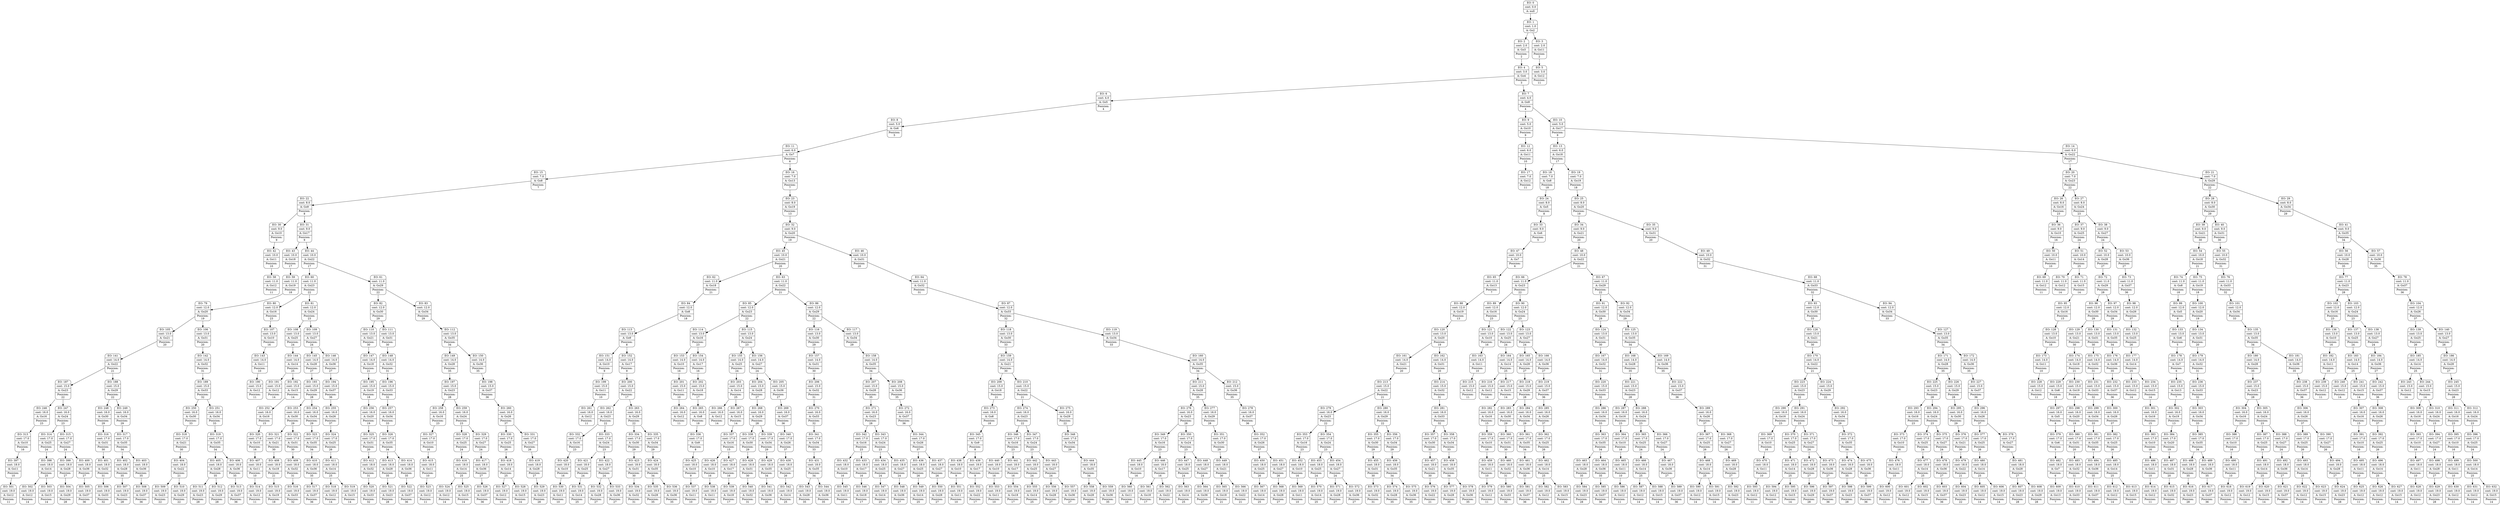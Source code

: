 digraph g {
node [shape = Mrecord];
nodo0[label="{EO: 0|cost: 0.0|A: null}"]
nodo1[label="{EO: 1|cost: 1.0|A: Go2}"]
nodo2[label="{EO: 2|cost: 2.0|A: Go3|Posicion:\n2}"]
nodo4[label="{EO: 4|cost: 3.0|A: Go4|Posicion:\n3}"]
nodo6[label="{EO: 6|cost: 4.0|A: Go5|Posicion:\n4}"]
nodo8[label="{EO: 8|cost: 5.0|A: Go6|Posicion:\n5}"]
nodo11[label="{EO: 11|cost: 6.0|A: Go7|Posicion:\n6}"]
nodo15[label="{EO: 15|cost: 7.0|A: Go8|Posicion:\n7}"]
nodo22[label="{EO: 22|cost: 8.0|A: Go9|Posicion:\n8}"]
nodo30[label="{EO: 30|cost: 9.0|A: Go10|Posicion:\n9}"]
nodo42[label="{EO: 42|cost: 10.0|A: Go11|Posicion:\n10}"]
nodo58[label="{EO: 58|cost: 11.0|A: Go12|Posicion:\n11}"]

nodo42 -> nodo58;

nodo30 -> nodo42;

nodo22 -> nodo30;
nodo31[label="{EO: 31|cost: 9.0|A: Go17|Posicion:\n9}"]
nodo43[label="{EO: 43|cost: 10.0|A: Go18|Posicion:\n17}"]
nodo59[label="{EO: 59|cost: 11.0|A: Go19|Posicion:\n18}"]
nodo79[label="{EO: 79|cost: 12.0|A: Go20|Posicion:\n19}"]
nodo105[label="{EO: 105|cost: 13.0|A: Go21|Posicion:\n20}"]
nodo141[label="{EO: 141|cost: 14.0|A: Go22|Posicion:\n21}"]
nodo187[label="{EO: 187|cost: 15.0|A: Go23|Posicion:\n22}"]
nodo246[label="{EO: 246|cost: 16.0|A: Go16|Posicion:\n23}"]
nodo313[label="{EO: 313|cost: 17.0|A: Go10|Posicion:\n16}"]
nodo397[label="{EO: 397|cost: 18.0|A: Go11|Posicion:\n10}"]
nodo501[label="{EO: 501|cost: 19.0|A: Go12|Posicion:\n11}"]

nodo397 -> nodo501;

nodo313 -> nodo397;

nodo246 -> nodo313;

nodo187 -> nodo246;
nodo247[label="{EO: 247|cost: 16.0|A: Go24|Posicion:\n23}"]
nodo314[label="{EO: 314|cost: 17.0|A: Go25|Posicion:\n24}"]
nodo398[label="{EO: 398|cost: 18.0|A: Go14|Posicion:\n25}"]
nodo502[label="{EO: 502|cost: 19.0|A: Go12|Posicion:\n14}"]

nodo398 -> nodo502;
nodo503[label="{EO: 503|cost: 19.0|A: Go15|Posicion:\n14}"]

nodo398 -> nodo503;

nodo314 -> nodo398;

nodo247 -> nodo314;
nodo315[label="{EO: 315|cost: 17.0|A: Go27|Posicion:\n24}"]
nodo399[label="{EO: 399|cost: 18.0|A: Go28|Posicion:\n27}"]
nodo504[label="{EO: 504|cost: 19.0|A: Go29|Posicion:\n28}"]

nodo399 -> nodo504;

nodo315 -> nodo399;
nodo400[label="{EO: 400|cost: 18.0|A: Go36|Posicion:\n27}"]
nodo505[label="{EO: 505|cost: 19.0|A: Go37|Posicion:\n36}"]

nodo400 -> nodo505;

nodo315 -> nodo400;

nodo247 -> nodo315;

nodo187 -> nodo247;

nodo141 -> nodo187;
nodo188[label="{EO: 188|cost: 15.0|A: Go29|Posicion:\n22}"]
nodo248[label="{EO: 248|cost: 16.0|A: Go30|Posicion:\n29}"]
nodo316[label="{EO: 316|cost: 17.0|A: Go31|Posicion:\n30}"]
nodo401[label="{EO: 401|cost: 18.0|A: Go32|Posicion:\n31}"]
nodo506[label="{EO: 506|cost: 19.0|A: Go33|Posicion:\n32}"]

nodo401 -> nodo506;

nodo316 -> nodo401;

nodo248 -> nodo316;

nodo188 -> nodo248;
nodo249[label="{EO: 249|cost: 16.0|A: Go34|Posicion:\n29}"]
nodo317[label="{EO: 317|cost: 17.0|A: Go35|Posicion:\n34}"]
nodo402[label="{EO: 402|cost: 18.0|A: Go28|Posicion:\n35}"]
nodo507[label="{EO: 507|cost: 19.0|A: Go23|Posicion:\n28}"]

nodo402 -> nodo507;

nodo317 -> nodo402;
nodo403[label="{EO: 403|cost: 18.0|A: Go36|Posicion:\n35}"]
nodo508[label="{EO: 508|cost: 19.0|A: Go37|Posicion:\n36}"]

nodo403 -> nodo508;

nodo317 -> nodo403;

nodo249 -> nodo317;

nodo188 -> nodo249;

nodo141 -> nodo188;

nodo105 -> nodo141;

nodo79 -> nodo105;
nodo106[label="{EO: 106|cost: 13.0|A: Go31|Posicion:\n20}"]
nodo142[label="{EO: 142|cost: 14.0|A: Go32|Posicion:\n31}"]
nodo189[label="{EO: 189|cost: 15.0|A: Go33|Posicion:\n32}"]
nodo250[label="{EO: 250|cost: 16.0|A: Go30|Posicion:\n33}"]
nodo318[label="{EO: 318|cost: 17.0|A: Go21|Posicion:\n30}"]
nodo404[label="{EO: 404|cost: 18.0|A: Go22|Posicion:\n21}"]
nodo509[label="{EO: 509|cost: 19.0|A: Go23|Posicion:\n22}"]

nodo404 -> nodo509;
nodo510[label="{EO: 510|cost: 19.0|A: Go29|Posicion:\n22}"]

nodo404 -> nodo510;

nodo318 -> nodo404;

nodo250 -> nodo318;

nodo189 -> nodo250;
nodo251[label="{EO: 251|cost: 16.0|A: Go34|Posicion:\n33}"]
nodo319[label="{EO: 319|cost: 17.0|A: Go35|Posicion:\n34}"]
nodo405[label="{EO: 405|cost: 18.0|A: Go28|Posicion:\n35}"]
nodo511[label="{EO: 511|cost: 19.0|A: Go23|Posicion:\n28}"]

nodo405 -> nodo511;
nodo512[label="{EO: 512|cost: 19.0|A: Go29|Posicion:\n28}"]

nodo405 -> nodo512;

nodo319 -> nodo405;
nodo406[label="{EO: 406|cost: 18.0|A: Go36|Posicion:\n35}"]
nodo513[label="{EO: 513|cost: 19.0|A: Go37|Posicion:\n36}"]

nodo406 -> nodo513;

nodo319 -> nodo406;

nodo251 -> nodo319;

nodo189 -> nodo251;

nodo142 -> nodo189;

nodo106 -> nodo142;

nodo79 -> nodo106;

nodo59 -> nodo79;

nodo43 -> nodo59;

nodo31 -> nodo43;
nodo44[label="{EO: 44|cost: 10.0|A: Go22|Posicion:\n17}"]
nodo60[label="{EO: 60|cost: 11.0|A: Go23|Posicion:\n22}"]
nodo80[label="{EO: 80|cost: 12.0|A: Go16|Posicion:\n23}"]
nodo107[label="{EO: 107|cost: 13.0|A: Go10|Posicion:\n16}"]
nodo143[label="{EO: 143|cost: 14.0|A: Go11|Posicion:\n10}"]
nodo190[label="{EO: 190|cost: 15.0|A: Go12|Posicion:\n11}"]

nodo143 -> nodo190;

nodo107 -> nodo143;

nodo80 -> nodo107;

nodo60 -> nodo80;
nodo81[label="{EO: 81|cost: 12.0|A: Go24|Posicion:\n23}"]
nodo108[label="{EO: 108|cost: 13.0|A: Go25|Posicion:\n24}"]
nodo144[label="{EO: 144|cost: 14.0|A: Go14|Posicion:\n25}"]
nodo191[label="{EO: 191|cost: 15.0|A: Go12|Posicion:\n14}"]

nodo144 -> nodo191;
nodo192[label="{EO: 192|cost: 15.0|A: Go15|Posicion:\n14}"]
nodo252[label="{EO: 252|cost: 16.0|A: Go16|Posicion:\n15}"]
nodo320[label="{EO: 320|cost: 17.0|A: Go10|Posicion:\n16}"]
nodo407[label="{EO: 407|cost: 18.0|A: Go11|Posicion:\n10}"]
nodo514[label="{EO: 514|cost: 19.0|A: Go12|Posicion:\n11}"]

nodo407 -> nodo514;

nodo320 -> nodo407;

nodo252 -> nodo320;

nodo192 -> nodo252;

nodo144 -> nodo192;

nodo108 -> nodo144;

nodo81 -> nodo108;
nodo109[label="{EO: 109|cost: 13.0|A: Go27|Posicion:\n24}"]
nodo145[label="{EO: 145|cost: 14.0|A: Go28|Posicion:\n27}"]
nodo193[label="{EO: 193|cost: 15.0|A: Go29|Posicion:\n28}"]
nodo253[label="{EO: 253|cost: 16.0|A: Go30|Posicion:\n29}"]
nodo321[label="{EO: 321|cost: 17.0|A: Go21|Posicion:\n30}"]
nodo408[label="{EO: 408|cost: 18.0|A: Go18|Posicion:\n21}"]
nodo515[label="{EO: 515|cost: 19.0|A: Go19|Posicion:\n18}"]

nodo408 -> nodo515;

nodo321 -> nodo408;

nodo253 -> nodo321;
nodo322[label="{EO: 322|cost: 17.0|A: Go31|Posicion:\n30}"]
nodo409[label="{EO: 409|cost: 18.0|A: Go32|Posicion:\n31}"]
nodo516[label="{EO: 516|cost: 19.0|A: Go33|Posicion:\n32}"]

nodo409 -> nodo516;

nodo322 -> nodo409;

nodo253 -> nodo322;

nodo193 -> nodo253;
nodo254[label="{EO: 254|cost: 16.0|A: Go34|Posicion:\n29}"]
nodo323[label="{EO: 323|cost: 17.0|A: Go35|Posicion:\n34}"]
nodo410[label="{EO: 410|cost: 18.0|A: Go36|Posicion:\n35}"]
nodo517[label="{EO: 517|cost: 19.0|A: Go37|Posicion:\n36}"]

nodo410 -> nodo517;

nodo323 -> nodo410;

nodo254 -> nodo323;

nodo193 -> nodo254;

nodo145 -> nodo193;

nodo109 -> nodo145;
nodo146[label="{EO: 146|cost: 14.0|A: Go36|Posicion:\n27}"]
nodo194[label="{EO: 194|cost: 15.0|A: Go37|Posicion:\n36}"]
nodo255[label="{EO: 255|cost: 16.0|A: Go26|Posicion:\n37}"]
nodo324[label="{EO: 324|cost: 17.0|A: Go25|Posicion:\n26}"]
nodo411[label="{EO: 411|cost: 18.0|A: Go14|Posicion:\n25}"]
nodo518[label="{EO: 518|cost: 19.0|A: Go12|Posicion:\n14}"]

nodo411 -> nodo518;
nodo519[label="{EO: 519|cost: 19.0|A: Go15|Posicion:\n14}"]

nodo411 -> nodo519;

nodo324 -> nodo411;

nodo255 -> nodo324;

nodo194 -> nodo255;

nodo146 -> nodo194;

nodo109 -> nodo146;

nodo81 -> nodo109;

nodo60 -> nodo81;

nodo44 -> nodo60;
nodo61[label="{EO: 61|cost: 11.0|A: Go29|Posicion:\n22}"]
nodo82[label="{EO: 82|cost: 12.0|A: Go30|Posicion:\n29}"]
nodo110[label="{EO: 110|cost: 13.0|A: Go21|Posicion:\n30}"]
nodo147[label="{EO: 147|cost: 14.0|A: Go18|Posicion:\n21}"]
nodo195[label="{EO: 195|cost: 15.0|A: Go19|Posicion:\n18}"]
nodo256[label="{EO: 256|cost: 16.0|A: Go20|Posicion:\n19}"]
nodo325[label="{EO: 325|cost: 17.0|A: Go31|Posicion:\n20}"]
nodo412[label="{EO: 412|cost: 18.0|A: Go32|Posicion:\n31}"]
nodo520[label="{EO: 520|cost: 19.0|A: Go33|Posicion:\n32}"]

nodo412 -> nodo520;

nodo325 -> nodo412;

nodo256 -> nodo325;

nodo195 -> nodo256;

nodo147 -> nodo195;

nodo110 -> nodo147;

nodo82 -> nodo110;
nodo111[label="{EO: 111|cost: 13.0|A: Go31|Posicion:\n30}"]
nodo148[label="{EO: 148|cost: 14.0|A: Go32|Posicion:\n31}"]
nodo196[label="{EO: 196|cost: 15.0|A: Go33|Posicion:\n32}"]
nodo257[label="{EO: 257|cost: 16.0|A: Go34|Posicion:\n33}"]
nodo326[label="{EO: 326|cost: 17.0|A: Go35|Posicion:\n34}"]
nodo413[label="{EO: 413|cost: 18.0|A: Go28|Posicion:\n35}"]
nodo521[label="{EO: 521|cost: 19.0|A: Go23|Posicion:\n28}"]

nodo413 -> nodo521;

nodo326 -> nodo413;
nodo414[label="{EO: 414|cost: 18.0|A: Go36|Posicion:\n35}"]
nodo522[label="{EO: 522|cost: 19.0|A: Go37|Posicion:\n36}"]

nodo414 -> nodo522;

nodo326 -> nodo414;

nodo257 -> nodo326;

nodo196 -> nodo257;

nodo148 -> nodo196;

nodo111 -> nodo148;

nodo82 -> nodo111;

nodo61 -> nodo82;
nodo83[label="{EO: 83|cost: 12.0|A: Go34|Posicion:\n29}"]
nodo112[label="{EO: 112|cost: 13.0|A: Go35|Posicion:\n34}"]
nodo149[label="{EO: 149|cost: 14.0|A: Go28|Posicion:\n35}"]
nodo197[label="{EO: 197|cost: 15.0|A: Go23|Posicion:\n28}"]
nodo258[label="{EO: 258|cost: 16.0|A: Go16|Posicion:\n23}"]
nodo327[label="{EO: 327|cost: 17.0|A: Go10|Posicion:\n16}"]
nodo415[label="{EO: 415|cost: 18.0|A: Go11|Posicion:\n10}"]
nodo523[label="{EO: 523|cost: 19.0|A: Go12|Posicion:\n11}"]

nodo415 -> nodo523;

nodo327 -> nodo415;

nodo258 -> nodo327;

nodo197 -> nodo258;
nodo259[label="{EO: 259|cost: 16.0|A: Go24|Posicion:\n23}"]
nodo328[label="{EO: 328|cost: 17.0|A: Go25|Posicion:\n24}"]
nodo416[label="{EO: 416|cost: 18.0|A: Go14|Posicion:\n25}"]
nodo524[label="{EO: 524|cost: 19.0|A: Go12|Posicion:\n14}"]

nodo416 -> nodo524;
nodo525[label="{EO: 525|cost: 19.0|A: Go15|Posicion:\n14}"]

nodo416 -> nodo525;

nodo328 -> nodo416;

nodo259 -> nodo328;
nodo329[label="{EO: 329|cost: 17.0|A: Go27|Posicion:\n24}"]
nodo417[label="{EO: 417|cost: 18.0|A: Go36|Posicion:\n27}"]
nodo526[label="{EO: 526|cost: 19.0|A: Go37|Posicion:\n36}"]

nodo417 -> nodo526;

nodo329 -> nodo417;

nodo259 -> nodo329;

nodo197 -> nodo259;

nodo149 -> nodo197;

nodo112 -> nodo149;
nodo150[label="{EO: 150|cost: 14.0|A: Go36|Posicion:\n35}"]
nodo198[label="{EO: 198|cost: 15.0|A: Go37|Posicion:\n36}"]
nodo260[label="{EO: 260|cost: 16.0|A: Go26|Posicion:\n37}"]
nodo330[label="{EO: 330|cost: 17.0|A: Go25|Posicion:\n26}"]
nodo418[label="{EO: 418|cost: 18.0|A: Go14|Posicion:\n25}"]
nodo527[label="{EO: 527|cost: 19.0|A: Go12|Posicion:\n14}"]

nodo418 -> nodo527;
nodo528[label="{EO: 528|cost: 19.0|A: Go15|Posicion:\n14}"]

nodo418 -> nodo528;

nodo330 -> nodo418;

nodo260 -> nodo330;
nodo331[label="{EO: 331|cost: 17.0|A: Go27|Posicion:\n26}"]
nodo419[label="{EO: 419|cost: 18.0|A: Go28|Posicion:\n27}"]
nodo529[label="{EO: 529|cost: 19.0|A: Go23|Posicion:\n28}"]

nodo419 -> nodo529;

nodo331 -> nodo419;

nodo260 -> nodo331;

nodo198 -> nodo260;

nodo150 -> nodo198;

nodo112 -> nodo150;

nodo83 -> nodo112;

nodo61 -> nodo83;

nodo44 -> nodo61;

nodo31 -> nodo44;

nodo22 -> nodo31;

nodo15 -> nodo22;

nodo11 -> nodo15;
nodo16[label="{EO: 16|cost: 7.0|A: Go13|Posicion:\n7}"]
nodo23[label="{EO: 23|cost: 8.0|A: Go19|Posicion:\n13}"]
nodo32[label="{EO: 32|cost: 9.0|A: Go20|Posicion:\n19}"]
nodo45[label="{EO: 45|cost: 10.0|A: Go21|Posicion:\n20}"]
nodo62[label="{EO: 62|cost: 11.0|A: Go18|Posicion:\n21}"]
nodo84[label="{EO: 84|cost: 12.0|A: Go8|Posicion:\n18}"]
nodo113[label="{EO: 113|cost: 13.0|A: Go9|Posicion:\n8}"]
nodo151[label="{EO: 151|cost: 14.0|A: Go10|Posicion:\n9}"]
nodo199[label="{EO: 199|cost: 15.0|A: Go11|Posicion:\n10}"]
nodo261[label="{EO: 261|cost: 16.0|A: Go12|Posicion:\n11}"]

nodo199 -> nodo261;

nodo151 -> nodo199;

nodo113 -> nodo151;
nodo152[label="{EO: 152|cost: 14.0|A: Go17|Posicion:\n9}"]
nodo200[label="{EO: 200|cost: 15.0|A: Go22|Posicion:\n17}"]
nodo262[label="{EO: 262|cost: 16.0|A: Go23|Posicion:\n22}"]
nodo332[label="{EO: 332|cost: 17.0|A: Go16|Posicion:\n23}"]
nodo420[label="{EO: 420|cost: 18.0|A: Go10|Posicion:\n16}"]
nodo530[label="{EO: 530|cost: 19.0|A: Go11|Posicion:\n10}"]

nodo420 -> nodo530;

nodo332 -> nodo420;

nodo262 -> nodo332;
nodo333[label="{EO: 333|cost: 17.0|A: Go24|Posicion:\n23}"]
nodo421[label="{EO: 421|cost: 18.0|A: Go25|Posicion:\n24}"]
nodo531[label="{EO: 531|cost: 19.0|A: Go14|Posicion:\n25}"]

nodo421 -> nodo531;

nodo333 -> nodo421;
nodo422[label="{EO: 422|cost: 18.0|A: Go27|Posicion:\n24}"]
nodo532[label="{EO: 532|cost: 19.0|A: Go28|Posicion:\n27}"]

nodo422 -> nodo532;
nodo533[label="{EO: 533|cost: 19.0|A: Go36|Posicion:\n27}"]

nodo422 -> nodo533;

nodo333 -> nodo422;

nodo262 -> nodo333;

nodo200 -> nodo262;
nodo263[label="{EO: 263|cost: 16.0|A: Go29|Posicion:\n22}"]
nodo334[label="{EO: 334|cost: 17.0|A: Go30|Posicion:\n29}"]
nodo423[label="{EO: 423|cost: 18.0|A: Go31|Posicion:\n30}"]
nodo534[label="{EO: 534|cost: 19.0|A: Go32|Posicion:\n31}"]

nodo423 -> nodo534;

nodo334 -> nodo423;

nodo263 -> nodo334;
nodo335[label="{EO: 335|cost: 17.0|A: Go34|Posicion:\n29}"]
nodo424[label="{EO: 424|cost: 18.0|A: Go35|Posicion:\n34}"]
nodo535[label="{EO: 535|cost: 19.0|A: Go28|Posicion:\n35}"]

nodo424 -> nodo535;
nodo536[label="{EO: 536|cost: 19.0|A: Go36|Posicion:\n35}"]

nodo424 -> nodo536;

nodo335 -> nodo424;

nodo263 -> nodo335;

nodo200 -> nodo263;

nodo152 -> nodo200;

nodo113 -> nodo152;

nodo84 -> nodo113;

nodo62 -> nodo84;

nodo45 -> nodo62;
nodo63[label="{EO: 63|cost: 11.0|A: Go22|Posicion:\n21}"]
nodo85[label="{EO: 85|cost: 12.0|A: Go23|Posicion:\n22}"]
nodo114[label="{EO: 114|cost: 13.0|A: Go16|Posicion:\n23}"]
nodo153[label="{EO: 153|cost: 14.0|A: Go10|Posicion:\n16}"]
nodo201[label="{EO: 201|cost: 15.0|A: Go11|Posicion:\n10}"]
nodo264[label="{EO: 264|cost: 16.0|A: Go12|Posicion:\n11}"]

nodo201 -> nodo264;

nodo153 -> nodo201;

nodo114 -> nodo153;
nodo154[label="{EO: 154|cost: 14.0|A: Go17|Posicion:\n16}"]
nodo202[label="{EO: 202|cost: 15.0|A: Go18|Posicion:\n17}"]
nodo265[label="{EO: 265|cost: 16.0|A: Go8|Posicion:\n18}"]
nodo336[label="{EO: 336|cost: 17.0|A: Go9|Posicion:\n8}"]
nodo425[label="{EO: 425|cost: 18.0|A: Go10|Posicion:\n9}"]
nodo537[label="{EO: 537|cost: 19.0|A: Go11|Posicion:\n10}"]

nodo425 -> nodo537;

nodo336 -> nodo425;

nodo265 -> nodo336;

nodo202 -> nodo265;

nodo154 -> nodo202;

nodo114 -> nodo154;

nodo85 -> nodo114;
nodo115[label="{EO: 115|cost: 13.0|A: Go24|Posicion:\n23}"]
nodo155[label="{EO: 155|cost: 14.0|A: Go25|Posicion:\n24}"]
nodo203[label="{EO: 203|cost: 15.0|A: Go14|Posicion:\n25}"]
nodo266[label="{EO: 266|cost: 16.0|A: Go12|Posicion:\n14}"]

nodo203 -> nodo266;
nodo267[label="{EO: 267|cost: 16.0|A: Go15|Posicion:\n14}"]
nodo337[label="{EO: 337|cost: 17.0|A: Go16|Posicion:\n15}"]
nodo426[label="{EO: 426|cost: 18.0|A: Go10|Posicion:\n16}"]
nodo538[label="{EO: 538|cost: 19.0|A: Go11|Posicion:\n10}"]

nodo426 -> nodo538;

nodo337 -> nodo426;
nodo427[label="{EO: 427|cost: 18.0|A: Go17|Posicion:\n16}"]
nodo539[label="{EO: 539|cost: 19.0|A: Go18|Posicion:\n17}"]

nodo427 -> nodo539;

nodo337 -> nodo427;

nodo267 -> nodo337;

nodo203 -> nodo267;

nodo155 -> nodo203;

nodo115 -> nodo155;
nodo156[label="{EO: 156|cost: 14.0|A: Go27|Posicion:\n24}"]
nodo204[label="{EO: 204|cost: 15.0|A: Go28|Posicion:\n27}"]
nodo268[label="{EO: 268|cost: 16.0|A: Go29|Posicion:\n28}"]
nodo338[label="{EO: 338|cost: 17.0|A: Go30|Posicion:\n29}"]
nodo428[label="{EO: 428|cost: 18.0|A: Go31|Posicion:\n30}"]
nodo540[label="{EO: 540|cost: 19.0|A: Go32|Posicion:\n31}"]

nodo428 -> nodo540;

nodo338 -> nodo428;

nodo268 -> nodo338;
nodo339[label="{EO: 339|cost: 17.0|A: Go34|Posicion:\n29}"]
nodo429[label="{EO: 429|cost: 18.0|A: Go35|Posicion:\n34}"]
nodo541[label="{EO: 541|cost: 19.0|A: Go36|Posicion:\n35}"]

nodo429 -> nodo541;

nodo339 -> nodo429;

nodo268 -> nodo339;

nodo204 -> nodo268;

nodo156 -> nodo204;
nodo205[label="{EO: 205|cost: 15.0|A: Go36|Posicion:\n27}"]
nodo269[label="{EO: 269|cost: 16.0|A: Go37|Posicion:\n36}"]
nodo340[label="{EO: 340|cost: 17.0|A: Go26|Posicion:\n37}"]
nodo430[label="{EO: 430|cost: 18.0|A: Go25|Posicion:\n26}"]
nodo542[label="{EO: 542|cost: 19.0|A: Go14|Posicion:\n25}"]

nodo430 -> nodo542;

nodo340 -> nodo430;

nodo269 -> nodo340;

nodo205 -> nodo269;

nodo156 -> nodo205;

nodo115 -> nodo156;

nodo85 -> nodo115;

nodo63 -> nodo85;
nodo86[label="{EO: 86|cost: 12.0|A: Go29|Posicion:\n22}"]
nodo116[label="{EO: 116|cost: 13.0|A: Go30|Posicion:\n29}"]
nodo157[label="{EO: 157|cost: 14.0|A: Go31|Posicion:\n30}"]
nodo206[label="{EO: 206|cost: 15.0|A: Go32|Posicion:\n31}"]
nodo270[label="{EO: 270|cost: 16.0|A: Go33|Posicion:\n32}"]
nodo341[label="{EO: 341|cost: 17.0|A: Go34|Posicion:\n33}"]
nodo431[label="{EO: 431|cost: 18.0|A: Go35|Posicion:\n34}"]
nodo543[label="{EO: 543|cost: 19.0|A: Go28|Posicion:\n35}"]

nodo431 -> nodo543;
nodo544[label="{EO: 544|cost: 19.0|A: Go36|Posicion:\n35}"]

nodo431 -> nodo544;

nodo341 -> nodo431;

nodo270 -> nodo341;

nodo206 -> nodo270;

nodo157 -> nodo206;

nodo116 -> nodo157;

nodo86 -> nodo116;
nodo117[label="{EO: 117|cost: 13.0|A: Go34|Posicion:\n29}"]
nodo158[label="{EO: 158|cost: 14.0|A: Go35|Posicion:\n34}"]
nodo207[label="{EO: 207|cost: 15.0|A: Go28|Posicion:\n35}"]
nodo271[label="{EO: 271|cost: 16.0|A: Go23|Posicion:\n28}"]
nodo342[label="{EO: 342|cost: 17.0|A: Go16|Posicion:\n23}"]
nodo432[label="{EO: 432|cost: 18.0|A: Go10|Posicion:\n16}"]
nodo545[label="{EO: 545|cost: 19.0|A: Go11|Posicion:\n10}"]

nodo432 -> nodo545;

nodo342 -> nodo432;
nodo433[label="{EO: 433|cost: 18.0|A: Go17|Posicion:\n16}"]
nodo546[label="{EO: 546|cost: 19.0|A: Go18|Posicion:\n17}"]

nodo433 -> nodo546;

nodo342 -> nodo433;

nodo271 -> nodo342;
nodo343[label="{EO: 343|cost: 17.0|A: Go24|Posicion:\n23}"]
nodo434[label="{EO: 434|cost: 18.0|A: Go25|Posicion:\n24}"]
nodo547[label="{EO: 547|cost: 19.0|A: Go14|Posicion:\n25}"]

nodo434 -> nodo547;

nodo343 -> nodo434;
nodo435[label="{EO: 435|cost: 18.0|A: Go27|Posicion:\n24}"]
nodo548[label="{EO: 548|cost: 19.0|A: Go36|Posicion:\n27}"]

nodo435 -> nodo548;

nodo343 -> nodo435;

nodo271 -> nodo343;

nodo207 -> nodo271;

nodo158 -> nodo207;
nodo208[label="{EO: 208|cost: 15.0|A: Go36|Posicion:\n35}"]
nodo272[label="{EO: 272|cost: 16.0|A: Go37|Posicion:\n36}"]
nodo344[label="{EO: 344|cost: 17.0|A: Go26|Posicion:\n37}"]
nodo436[label="{EO: 436|cost: 18.0|A: Go25|Posicion:\n26}"]
nodo549[label="{EO: 549|cost: 19.0|A: Go14|Posicion:\n25}"]

nodo436 -> nodo549;

nodo344 -> nodo436;
nodo437[label="{EO: 437|cost: 18.0|A: Go27|Posicion:\n26}"]
nodo550[label="{EO: 550|cost: 19.0|A: Go28|Posicion:\n27}"]

nodo437 -> nodo550;

nodo344 -> nodo437;

nodo272 -> nodo344;

nodo208 -> nodo272;

nodo158 -> nodo208;

nodo117 -> nodo158;

nodo86 -> nodo117;

nodo63 -> nodo86;

nodo45 -> nodo63;

nodo32 -> nodo45;
nodo46[label="{EO: 46|cost: 10.0|A: Go31|Posicion:\n20}"]
nodo64[label="{EO: 64|cost: 11.0|A: Go32|Posicion:\n31}"]
nodo87[label="{EO: 87|cost: 12.0|A: Go33|Posicion:\n32}"]
nodo118[label="{EO: 118|cost: 13.0|A: Go30|Posicion:\n33}"]
nodo159[label="{EO: 159|cost: 14.0|A: Go21|Posicion:\n30}"]
nodo209[label="{EO: 209|cost: 15.0|A: Go18|Posicion:\n21}"]
nodo273[label="{EO: 273|cost: 16.0|A: Go8|Posicion:\n18}"]
nodo345[label="{EO: 345|cost: 17.0|A: Go9|Posicion:\n8}"]
nodo438[label="{EO: 438|cost: 18.0|A: Go10|Posicion:\n9}"]
nodo551[label="{EO: 551|cost: 19.0|A: Go11|Posicion:\n10}"]

nodo438 -> nodo551;

nodo345 -> nodo438;
nodo439[label="{EO: 439|cost: 18.0|A: Go17|Posicion:\n9}"]
nodo552[label="{EO: 552|cost: 19.0|A: Go22|Posicion:\n17}"]

nodo439 -> nodo552;

nodo345 -> nodo439;

nodo273 -> nodo345;

nodo209 -> nodo273;

nodo159 -> nodo209;
nodo210[label="{EO: 210|cost: 15.0|A: Go22|Posicion:\n21}"]
nodo274[label="{EO: 274|cost: 16.0|A: Go23|Posicion:\n22}"]
nodo346[label="{EO: 346|cost: 17.0|A: Go16|Posicion:\n23}"]
nodo440[label="{EO: 440|cost: 18.0|A: Go10|Posicion:\n16}"]
nodo553[label="{EO: 553|cost: 19.0|A: Go11|Posicion:\n10}"]

nodo440 -> nodo553;

nodo346 -> nodo440;
nodo441[label="{EO: 441|cost: 18.0|A: Go17|Posicion:\n16}"]
nodo554[label="{EO: 554|cost: 19.0|A: Go18|Posicion:\n17}"]

nodo441 -> nodo554;

nodo346 -> nodo441;

nodo274 -> nodo346;
nodo347[label="{EO: 347|cost: 17.0|A: Go24|Posicion:\n23}"]
nodo442[label="{EO: 442|cost: 18.0|A: Go25|Posicion:\n24}"]
nodo555[label="{EO: 555|cost: 19.0|A: Go14|Posicion:\n25}"]

nodo442 -> nodo555;

nodo347 -> nodo442;
nodo443[label="{EO: 443|cost: 18.0|A: Go27|Posicion:\n24}"]
nodo556[label="{EO: 556|cost: 19.0|A: Go28|Posicion:\n27}"]

nodo443 -> nodo556;
nodo557[label="{EO: 557|cost: 19.0|A: Go36|Posicion:\n27}"]

nodo443 -> nodo557;

nodo347 -> nodo443;

nodo274 -> nodo347;

nodo210 -> nodo274;
nodo275[label="{EO: 275|cost: 16.0|A: Go29|Posicion:\n22}"]
nodo348[label="{EO: 348|cost: 17.0|A: Go34|Posicion:\n29}"]
nodo444[label="{EO: 444|cost: 18.0|A: Go35|Posicion:\n34}"]
nodo558[label="{EO: 558|cost: 19.0|A: Go28|Posicion:\n35}"]

nodo444 -> nodo558;
nodo559[label="{EO: 559|cost: 19.0|A: Go36|Posicion:\n35}"]

nodo444 -> nodo559;

nodo348 -> nodo444;

nodo275 -> nodo348;

nodo210 -> nodo275;

nodo159 -> nodo210;

nodo118 -> nodo159;

nodo87 -> nodo118;
nodo119[label="{EO: 119|cost: 13.0|A: Go34|Posicion:\n33}"]
nodo160[label="{EO: 160|cost: 14.0|A: Go35|Posicion:\n34}"]
nodo211[label="{EO: 211|cost: 15.0|A: Go28|Posicion:\n35}"]
nodo276[label="{EO: 276|cost: 16.0|A: Go23|Posicion:\n28}"]
nodo349[label="{EO: 349|cost: 17.0|A: Go16|Posicion:\n23}"]
nodo445[label="{EO: 445|cost: 18.0|A: Go10|Posicion:\n16}"]
nodo560[label="{EO: 560|cost: 19.0|A: Go11|Posicion:\n10}"]

nodo445 -> nodo560;

nodo349 -> nodo445;
nodo446[label="{EO: 446|cost: 18.0|A: Go17|Posicion:\n16}"]
nodo561[label="{EO: 561|cost: 19.0|A: Go18|Posicion:\n17}"]

nodo446 -> nodo561;
nodo562[label="{EO: 562|cost: 19.0|A: Go22|Posicion:\n17}"]

nodo446 -> nodo562;

nodo349 -> nodo446;

nodo276 -> nodo349;
nodo350[label="{EO: 350|cost: 17.0|A: Go24|Posicion:\n23}"]
nodo447[label="{EO: 447|cost: 18.0|A: Go25|Posicion:\n24}"]
nodo563[label="{EO: 563|cost: 19.0|A: Go14|Posicion:\n25}"]

nodo447 -> nodo563;

nodo350 -> nodo447;
nodo448[label="{EO: 448|cost: 18.0|A: Go27|Posicion:\n24}"]
nodo564[label="{EO: 564|cost: 19.0|A: Go36|Posicion:\n27}"]

nodo448 -> nodo564;

nodo350 -> nodo448;

nodo276 -> nodo350;

nodo211 -> nodo276;
nodo277[label="{EO: 277|cost: 16.0|A: Go29|Posicion:\n28}"]
nodo351[label="{EO: 351|cost: 17.0|A: Go30|Posicion:\n29}"]
nodo449[label="{EO: 449|cost: 18.0|A: Go21|Posicion:\n30}"]
nodo565[label="{EO: 565|cost: 19.0|A: Go18|Posicion:\n21}"]

nodo449 -> nodo565;
nodo566[label="{EO: 566|cost: 19.0|A: Go22|Posicion:\n21}"]

nodo449 -> nodo566;

nodo351 -> nodo449;

nodo277 -> nodo351;

nodo211 -> nodo277;

nodo160 -> nodo211;
nodo212[label="{EO: 212|cost: 15.0|A: Go36|Posicion:\n35}"]
nodo278[label="{EO: 278|cost: 16.0|A: Go37|Posicion:\n36}"]
nodo352[label="{EO: 352|cost: 17.0|A: Go26|Posicion:\n37}"]
nodo450[label="{EO: 450|cost: 18.0|A: Go25|Posicion:\n26}"]
nodo567[label="{EO: 567|cost: 19.0|A: Go14|Posicion:\n25}"]

nodo450 -> nodo567;

nodo352 -> nodo450;
nodo451[label="{EO: 451|cost: 18.0|A: Go27|Posicion:\n26}"]
nodo568[label="{EO: 568|cost: 19.0|A: Go28|Posicion:\n27}"]

nodo451 -> nodo568;

nodo352 -> nodo451;

nodo278 -> nodo352;

nodo212 -> nodo278;

nodo160 -> nodo212;

nodo119 -> nodo160;

nodo87 -> nodo119;

nodo64 -> nodo87;

nodo46 -> nodo64;

nodo32 -> nodo46;

nodo23 -> nodo32;

nodo16 -> nodo23;

nodo11 -> nodo16;

nodo8 -> nodo11;

nodo6 -> nodo8;

nodo4 -> nodo6;
nodo7[label="{EO: 7|cost: 4.0|A: Go9|Posicion:\n4}"]
nodo9[label="{EO: 9|cost: 5.0|A: Go10|Posicion:\n9}"]
nodo12[label="{EO: 12|cost: 6.0|A: Go11|Posicion:\n10}"]
nodo17[label="{EO: 17|cost: 7.0|A: Go12|Posicion:\n11}"]

nodo12 -> nodo17;

nodo9 -> nodo12;

nodo7 -> nodo9;
nodo10[label="{EO: 10|cost: 5.0|A: Go17|Posicion:\n9}"]
nodo13[label="{EO: 13|cost: 6.0|A: Go18|Posicion:\n17}"]
nodo18[label="{EO: 18|cost: 7.0|A: Go8|Posicion:\n18}"]
nodo24[label="{EO: 24|cost: 8.0|A: Go5|Posicion:\n8}"]
nodo33[label="{EO: 33|cost: 9.0|A: Go6|Posicion:\n5}"]
nodo47[label="{EO: 47|cost: 10.0|A: Go7|Posicion:\n6}"]
nodo65[label="{EO: 65|cost: 11.0|A: Go13|Posicion:\n7}"]
nodo88[label="{EO: 88|cost: 12.0|A: Go19|Posicion:\n13}"]
nodo120[label="{EO: 120|cost: 13.0|A: Go20|Posicion:\n19}"]
nodo161[label="{EO: 161|cost: 14.0|A: Go21|Posicion:\n20}"]
nodo213[label="{EO: 213|cost: 15.0|A: Go22|Posicion:\n21}"]
nodo279[label="{EO: 279|cost: 16.0|A: Go23|Posicion:\n22}"]
nodo353[label="{EO: 353|cost: 17.0|A: Go16|Posicion:\n23}"]
nodo452[label="{EO: 452|cost: 18.0|A: Go10|Posicion:\n16}"]
nodo569[label="{EO: 569|cost: 19.0|A: Go11|Posicion:\n10}"]

nodo452 -> nodo569;

nodo353 -> nodo452;

nodo279 -> nodo353;
nodo354[label="{EO: 354|cost: 17.0|A: Go24|Posicion:\n23}"]
nodo453[label="{EO: 453|cost: 18.0|A: Go25|Posicion:\n24}"]
nodo570[label="{EO: 570|cost: 19.0|A: Go14|Posicion:\n25}"]

nodo453 -> nodo570;

nodo354 -> nodo453;
nodo454[label="{EO: 454|cost: 18.0|A: Go27|Posicion:\n24}"]
nodo571[label="{EO: 571|cost: 19.0|A: Go28|Posicion:\n27}"]

nodo454 -> nodo571;
nodo572[label="{EO: 572|cost: 19.0|A: Go36|Posicion:\n27}"]

nodo454 -> nodo572;

nodo354 -> nodo454;

nodo279 -> nodo354;

nodo213 -> nodo279;
nodo280[label="{EO: 280|cost: 16.0|A: Go29|Posicion:\n22}"]
nodo355[label="{EO: 355|cost: 17.0|A: Go30|Posicion:\n29}"]
nodo455[label="{EO: 455|cost: 18.0|A: Go31|Posicion:\n30}"]
nodo573[label="{EO: 573|cost: 19.0|A: Go32|Posicion:\n31}"]

nodo455 -> nodo573;

nodo355 -> nodo455;

nodo280 -> nodo355;
nodo356[label="{EO: 356|cost: 17.0|A: Go34|Posicion:\n29}"]
nodo456[label="{EO: 456|cost: 18.0|A: Go35|Posicion:\n34}"]
nodo574[label="{EO: 574|cost: 19.0|A: Go28|Posicion:\n35}"]

nodo456 -> nodo574;
nodo575[label="{EO: 575|cost: 19.0|A: Go36|Posicion:\n35}"]

nodo456 -> nodo575;

nodo356 -> nodo456;

nodo280 -> nodo356;

nodo213 -> nodo280;

nodo161 -> nodo213;

nodo120 -> nodo161;
nodo162[label="{EO: 162|cost: 14.0|A: Go31|Posicion:\n20}"]
nodo214[label="{EO: 214|cost: 15.0|A: Go32|Posicion:\n31}"]
nodo281[label="{EO: 281|cost: 16.0|A: Go33|Posicion:\n32}"]
nodo357[label="{EO: 357|cost: 17.0|A: Go30|Posicion:\n33}"]
nodo457[label="{EO: 457|cost: 18.0|A: Go21|Posicion:\n30}"]
nodo576[label="{EO: 576|cost: 19.0|A: Go22|Posicion:\n21}"]

nodo457 -> nodo576;

nodo357 -> nodo457;

nodo281 -> nodo357;
nodo358[label="{EO: 358|cost: 17.0|A: Go34|Posicion:\n33}"]
nodo458[label="{EO: 458|cost: 18.0|A: Go35|Posicion:\n34}"]
nodo577[label="{EO: 577|cost: 19.0|A: Go28|Posicion:\n35}"]

nodo458 -> nodo577;
nodo578[label="{EO: 578|cost: 19.0|A: Go36|Posicion:\n35}"]

nodo458 -> nodo578;

nodo358 -> nodo458;

nodo281 -> nodo358;

nodo214 -> nodo281;

nodo162 -> nodo214;

nodo120 -> nodo162;

nodo88 -> nodo120;

nodo65 -> nodo88;

nodo47 -> nodo65;

nodo33 -> nodo47;

nodo24 -> nodo33;

nodo18 -> nodo24;

nodo13 -> nodo18;
nodo19[label="{EO: 19|cost: 7.0|A: Go19|Posicion:\n18}"]
nodo25[label="{EO: 25|cost: 8.0|A: Go20|Posicion:\n19}"]
nodo34[label="{EO: 34|cost: 9.0|A: Go21|Posicion:\n20}"]
nodo48[label="{EO: 48|cost: 10.0|A: Go22|Posicion:\n21}"]
nodo66[label="{EO: 66|cost: 11.0|A: Go23|Posicion:\n22}"]
nodo89[label="{EO: 89|cost: 12.0|A: Go16|Posicion:\n23}"]
nodo121[label="{EO: 121|cost: 13.0|A: Go10|Posicion:\n16}"]
nodo163[label="{EO: 163|cost: 14.0|A: Go11|Posicion:\n10}"]
nodo215[label="{EO: 215|cost: 15.0|A: Go12|Posicion:\n11}"]

nodo163 -> nodo215;

nodo121 -> nodo163;

nodo89 -> nodo121;

nodo66 -> nodo89;
nodo90[label="{EO: 90|cost: 12.0|A: Go24|Posicion:\n23}"]
nodo122[label="{EO: 122|cost: 13.0|A: Go25|Posicion:\n24}"]
nodo164[label="{EO: 164|cost: 14.0|A: Go14|Posicion:\n25}"]
nodo216[label="{EO: 216|cost: 15.0|A: Go12|Posicion:\n14}"]

nodo164 -> nodo216;
nodo217[label="{EO: 217|cost: 15.0|A: Go15|Posicion:\n14}"]
nodo282[label="{EO: 282|cost: 16.0|A: Go16|Posicion:\n15}"]
nodo359[label="{EO: 359|cost: 17.0|A: Go10|Posicion:\n16}"]
nodo459[label="{EO: 459|cost: 18.0|A: Go11|Posicion:\n10}"]
nodo579[label="{EO: 579|cost: 19.0|A: Go12|Posicion:\n11}"]

nodo459 -> nodo579;

nodo359 -> nodo459;

nodo282 -> nodo359;

nodo217 -> nodo282;

nodo164 -> nodo217;

nodo122 -> nodo164;

nodo90 -> nodo122;
nodo123[label="{EO: 123|cost: 13.0|A: Go27|Posicion:\n24}"]
nodo165[label="{EO: 165|cost: 14.0|A: Go28|Posicion:\n27}"]
nodo218[label="{EO: 218|cost: 15.0|A: Go29|Posicion:\n28}"]
nodo283[label="{EO: 283|cost: 16.0|A: Go30|Posicion:\n29}"]
nodo360[label="{EO: 360|cost: 17.0|A: Go31|Posicion:\n30}"]
nodo460[label="{EO: 460|cost: 18.0|A: Go32|Posicion:\n31}"]
nodo580[label="{EO: 580|cost: 19.0|A: Go33|Posicion:\n32}"]

nodo460 -> nodo580;

nodo360 -> nodo460;

nodo283 -> nodo360;

nodo218 -> nodo283;
nodo284[label="{EO: 284|cost: 16.0|A: Go34|Posicion:\n29}"]
nodo361[label="{EO: 361|cost: 17.0|A: Go35|Posicion:\n34}"]
nodo461[label="{EO: 461|cost: 18.0|A: Go36|Posicion:\n35}"]
nodo581[label="{EO: 581|cost: 19.0|A: Go37|Posicion:\n36}"]

nodo461 -> nodo581;

nodo361 -> nodo461;

nodo284 -> nodo361;

nodo218 -> nodo284;

nodo165 -> nodo218;

nodo123 -> nodo165;
nodo166[label="{EO: 166|cost: 14.0|A: Go36|Posicion:\n27}"]
nodo219[label="{EO: 219|cost: 15.0|A: Go37|Posicion:\n36}"]
nodo285[label="{EO: 285|cost: 16.0|A: Go26|Posicion:\n37}"]
nodo362[label="{EO: 362|cost: 17.0|A: Go25|Posicion:\n26}"]
nodo462[label="{EO: 462|cost: 18.0|A: Go14|Posicion:\n25}"]
nodo582[label="{EO: 582|cost: 19.0|A: Go12|Posicion:\n14}"]

nodo462 -> nodo582;
nodo583[label="{EO: 583|cost: 19.0|A: Go15|Posicion:\n14}"]

nodo462 -> nodo583;

nodo362 -> nodo462;

nodo285 -> nodo362;

nodo219 -> nodo285;

nodo166 -> nodo219;

nodo123 -> nodo166;

nodo90 -> nodo123;

nodo66 -> nodo90;

nodo48 -> nodo66;
nodo67[label="{EO: 67|cost: 11.0|A: Go29|Posicion:\n22}"]
nodo91[label="{EO: 91|cost: 12.0|A: Go30|Posicion:\n29}"]
nodo124[label="{EO: 124|cost: 13.0|A: Go31|Posicion:\n30}"]
nodo167[label="{EO: 167|cost: 14.0|A: Go32|Posicion:\n31}"]
nodo220[label="{EO: 220|cost: 15.0|A: Go33|Posicion:\n32}"]
nodo286[label="{EO: 286|cost: 16.0|A: Go34|Posicion:\n33}"]
nodo363[label="{EO: 363|cost: 17.0|A: Go35|Posicion:\n34}"]
nodo463[label="{EO: 463|cost: 18.0|A: Go28|Posicion:\n35}"]
nodo584[label="{EO: 584|cost: 19.0|A: Go23|Posicion:\n28}"]

nodo463 -> nodo584;

nodo363 -> nodo463;
nodo464[label="{EO: 464|cost: 18.0|A: Go36|Posicion:\n35}"]
nodo585[label="{EO: 585|cost: 19.0|A: Go37|Posicion:\n36}"]

nodo464 -> nodo585;

nodo363 -> nodo464;

nodo286 -> nodo363;

nodo220 -> nodo286;

nodo167 -> nodo220;

nodo124 -> nodo167;

nodo91 -> nodo124;

nodo67 -> nodo91;
nodo92[label="{EO: 92|cost: 12.0|A: Go34|Posicion:\n29}"]
nodo125[label="{EO: 125|cost: 13.0|A: Go35|Posicion:\n34}"]
nodo168[label="{EO: 168|cost: 14.0|A: Go28|Posicion:\n35}"]
nodo221[label="{EO: 221|cost: 15.0|A: Go23|Posicion:\n28}"]
nodo287[label="{EO: 287|cost: 16.0|A: Go16|Posicion:\n23}"]
nodo364[label="{EO: 364|cost: 17.0|A: Go10|Posicion:\n16}"]
nodo465[label="{EO: 465|cost: 18.0|A: Go11|Posicion:\n10}"]
nodo586[label="{EO: 586|cost: 19.0|A: Go12|Posicion:\n11}"]

nodo465 -> nodo586;

nodo364 -> nodo465;

nodo287 -> nodo364;

nodo221 -> nodo287;
nodo288[label="{EO: 288|cost: 16.0|A: Go24|Posicion:\n23}"]
nodo365[label="{EO: 365|cost: 17.0|A: Go25|Posicion:\n24}"]
nodo466[label="{EO: 466|cost: 18.0|A: Go14|Posicion:\n25}"]
nodo587[label="{EO: 587|cost: 19.0|A: Go12|Posicion:\n14}"]

nodo466 -> nodo587;
nodo588[label="{EO: 588|cost: 19.0|A: Go15|Posicion:\n14}"]

nodo466 -> nodo588;

nodo365 -> nodo466;

nodo288 -> nodo365;
nodo366[label="{EO: 366|cost: 17.0|A: Go27|Posicion:\n24}"]
nodo467[label="{EO: 467|cost: 18.0|A: Go36|Posicion:\n27}"]
nodo589[label="{EO: 589|cost: 19.0|A: Go37|Posicion:\n36}"]

nodo467 -> nodo589;

nodo366 -> nodo467;

nodo288 -> nodo366;

nodo221 -> nodo288;

nodo168 -> nodo221;

nodo125 -> nodo168;
nodo169[label="{EO: 169|cost: 14.0|A: Go36|Posicion:\n35}"]
nodo222[label="{EO: 222|cost: 15.0|A: Go37|Posicion:\n36}"]
nodo289[label="{EO: 289|cost: 16.0|A: Go26|Posicion:\n37}"]
nodo367[label="{EO: 367|cost: 17.0|A: Go25|Posicion:\n26}"]
nodo468[label="{EO: 468|cost: 18.0|A: Go14|Posicion:\n25}"]
nodo590[label="{EO: 590|cost: 19.0|A: Go12|Posicion:\n14}"]

nodo468 -> nodo590;
nodo591[label="{EO: 591|cost: 19.0|A: Go15|Posicion:\n14}"]

nodo468 -> nodo591;

nodo367 -> nodo468;

nodo289 -> nodo367;
nodo368[label="{EO: 368|cost: 17.0|A: Go27|Posicion:\n26}"]
nodo469[label="{EO: 469|cost: 18.0|A: Go28|Posicion:\n27}"]
nodo592[label="{EO: 592|cost: 19.0|A: Go23|Posicion:\n28}"]

nodo469 -> nodo592;

nodo368 -> nodo469;

nodo289 -> nodo368;

nodo222 -> nodo289;

nodo169 -> nodo222;

nodo125 -> nodo169;

nodo92 -> nodo125;

nodo67 -> nodo92;

nodo48 -> nodo67;

nodo34 -> nodo48;

nodo25 -> nodo34;
nodo35[label="{EO: 35|cost: 9.0|A: Go31|Posicion:\n20}"]
nodo49[label="{EO: 49|cost: 10.0|A: Go32|Posicion:\n31}"]
nodo68[label="{EO: 68|cost: 11.0|A: Go33|Posicion:\n32}"]
nodo93[label="{EO: 93|cost: 12.0|A: Go30|Posicion:\n33}"]
nodo126[label="{EO: 126|cost: 13.0|A: Go21|Posicion:\n30}"]
nodo170[label="{EO: 170|cost: 14.0|A: Go22|Posicion:\n21}"]
nodo223[label="{EO: 223|cost: 15.0|A: Go23|Posicion:\n22}"]
nodo290[label="{EO: 290|cost: 16.0|A: Go16|Posicion:\n23}"]
nodo369[label="{EO: 369|cost: 17.0|A: Go10|Posicion:\n16}"]
nodo470[label="{EO: 470|cost: 18.0|A: Go11|Posicion:\n10}"]
nodo593[label="{EO: 593|cost: 19.0|A: Go12|Posicion:\n11}"]

nodo470 -> nodo593;

nodo369 -> nodo470;

nodo290 -> nodo369;

nodo223 -> nodo290;
nodo291[label="{EO: 291|cost: 16.0|A: Go24|Posicion:\n23}"]
nodo370[label="{EO: 370|cost: 17.0|A: Go25|Posicion:\n24}"]
nodo471[label="{EO: 471|cost: 18.0|A: Go14|Posicion:\n25}"]
nodo594[label="{EO: 594|cost: 19.0|A: Go12|Posicion:\n14}"]

nodo471 -> nodo594;
nodo595[label="{EO: 595|cost: 19.0|A: Go15|Posicion:\n14}"]

nodo471 -> nodo595;

nodo370 -> nodo471;

nodo291 -> nodo370;
nodo371[label="{EO: 371|cost: 17.0|A: Go27|Posicion:\n24}"]
nodo472[label="{EO: 472|cost: 18.0|A: Go28|Posicion:\n27}"]
nodo596[label="{EO: 596|cost: 19.0|A: Go29|Posicion:\n28}"]

nodo472 -> nodo596;

nodo371 -> nodo472;
nodo473[label="{EO: 473|cost: 18.0|A: Go36|Posicion:\n27}"]
nodo597[label="{EO: 597|cost: 19.0|A: Go37|Posicion:\n36}"]

nodo473 -> nodo597;

nodo371 -> nodo473;

nodo291 -> nodo371;

nodo223 -> nodo291;

nodo170 -> nodo223;
nodo224[label="{EO: 224|cost: 15.0|A: Go29|Posicion:\n22}"]
nodo292[label="{EO: 292|cost: 16.0|A: Go34|Posicion:\n29}"]
nodo372[label="{EO: 372|cost: 17.0|A: Go35|Posicion:\n34}"]
nodo474[label="{EO: 474|cost: 18.0|A: Go28|Posicion:\n35}"]
nodo598[label="{EO: 598|cost: 19.0|A: Go23|Posicion:\n28}"]

nodo474 -> nodo598;

nodo372 -> nodo474;
nodo475[label="{EO: 475|cost: 18.0|A: Go36|Posicion:\n35}"]
nodo599[label="{EO: 599|cost: 19.0|A: Go37|Posicion:\n36}"]

nodo475 -> nodo599;

nodo372 -> nodo475;

nodo292 -> nodo372;

nodo224 -> nodo292;

nodo170 -> nodo224;

nodo126 -> nodo170;

nodo93 -> nodo126;

nodo68 -> nodo93;
nodo94[label="{EO: 94|cost: 12.0|A: Go34|Posicion:\n33}"]
nodo127[label="{EO: 127|cost: 13.0|A: Go35|Posicion:\n34}"]
nodo171[label="{EO: 171|cost: 14.0|A: Go28|Posicion:\n35}"]
nodo225[label="{EO: 225|cost: 15.0|A: Go23|Posicion:\n28}"]
nodo293[label="{EO: 293|cost: 16.0|A: Go16|Posicion:\n23}"]
nodo373[label="{EO: 373|cost: 17.0|A: Go10|Posicion:\n16}"]
nodo476[label="{EO: 476|cost: 18.0|A: Go11|Posicion:\n10}"]
nodo600[label="{EO: 600|cost: 19.0|A: Go12|Posicion:\n11}"]

nodo476 -> nodo600;

nodo373 -> nodo476;

nodo293 -> nodo373;

nodo225 -> nodo293;
nodo294[label="{EO: 294|cost: 16.0|A: Go24|Posicion:\n23}"]
nodo374[label="{EO: 374|cost: 17.0|A: Go25|Posicion:\n24}"]
nodo477[label="{EO: 477|cost: 18.0|A: Go14|Posicion:\n25}"]
nodo601[label="{EO: 601|cost: 19.0|A: Go12|Posicion:\n14}"]

nodo477 -> nodo601;
nodo602[label="{EO: 602|cost: 19.0|A: Go15|Posicion:\n14}"]

nodo477 -> nodo602;

nodo374 -> nodo477;

nodo294 -> nodo374;
nodo375[label="{EO: 375|cost: 17.0|A: Go27|Posicion:\n24}"]
nodo478[label="{EO: 478|cost: 18.0|A: Go36|Posicion:\n27}"]
nodo603[label="{EO: 603|cost: 19.0|A: Go37|Posicion:\n36}"]

nodo478 -> nodo603;

nodo375 -> nodo478;

nodo294 -> nodo375;

nodo225 -> nodo294;

nodo171 -> nodo225;
nodo226[label="{EO: 226|cost: 15.0|A: Go29|Posicion:\n28}"]
nodo295[label="{EO: 295|cost: 16.0|A: Go30|Posicion:\n29}"]
nodo376[label="{EO: 376|cost: 17.0|A: Go21|Posicion:\n30}"]
nodo479[label="{EO: 479|cost: 18.0|A: Go22|Posicion:\n21}"]
nodo604[label="{EO: 604|cost: 19.0|A: Go23|Posicion:\n22}"]

nodo479 -> nodo604;

nodo376 -> nodo479;

nodo295 -> nodo376;

nodo226 -> nodo295;

nodo171 -> nodo226;

nodo127 -> nodo171;
nodo172[label="{EO: 172|cost: 14.0|A: Go36|Posicion:\n35}"]
nodo227[label="{EO: 227|cost: 15.0|A: Go37|Posicion:\n36}"]
nodo296[label="{EO: 296|cost: 16.0|A: Go26|Posicion:\n37}"]
nodo377[label="{EO: 377|cost: 17.0|A: Go25|Posicion:\n26}"]
nodo480[label="{EO: 480|cost: 18.0|A: Go14|Posicion:\n25}"]
nodo605[label="{EO: 605|cost: 19.0|A: Go12|Posicion:\n14}"]

nodo480 -> nodo605;
nodo606[label="{EO: 606|cost: 19.0|A: Go15|Posicion:\n14}"]

nodo480 -> nodo606;

nodo377 -> nodo480;

nodo296 -> nodo377;
nodo378[label="{EO: 378|cost: 17.0|A: Go27|Posicion:\n26}"]
nodo481[label="{EO: 481|cost: 18.0|A: Go28|Posicion:\n27}"]
nodo607[label="{EO: 607|cost: 19.0|A: Go23|Posicion:\n28}"]

nodo481 -> nodo607;
nodo608[label="{EO: 608|cost: 19.0|A: Go29|Posicion:\n28}"]

nodo481 -> nodo608;

nodo378 -> nodo481;

nodo296 -> nodo378;

nodo227 -> nodo296;

nodo172 -> nodo227;

nodo127 -> nodo172;

nodo94 -> nodo127;

nodo68 -> nodo94;

nodo49 -> nodo68;

nodo35 -> nodo49;

nodo25 -> nodo35;

nodo19 -> nodo25;

nodo13 -> nodo19;

nodo10 -> nodo13;
nodo14[label="{EO: 14|cost: 6.0|A: Go22|Posicion:\n17}"]
nodo20[label="{EO: 20|cost: 7.0|A: Go23|Posicion:\n22}"]
nodo26[label="{EO: 26|cost: 8.0|A: Go16|Posicion:\n23}"]
nodo36[label="{EO: 36|cost: 9.0|A: Go10|Posicion:\n16}"]
nodo50[label="{EO: 50|cost: 10.0|A: Go11|Posicion:\n10}"]
nodo69[label="{EO: 69|cost: 11.0|A: Go12|Posicion:\n11}"]

nodo50 -> nodo69;

nodo36 -> nodo50;

nodo26 -> nodo36;

nodo20 -> nodo26;
nodo27[label="{EO: 27|cost: 8.0|A: Go24|Posicion:\n23}"]
nodo37[label="{EO: 37|cost: 9.0|A: Go25|Posicion:\n24}"]
nodo51[label="{EO: 51|cost: 10.0|A: Go14|Posicion:\n25}"]
nodo70[label="{EO: 70|cost: 11.0|A: Go12|Posicion:\n14}"]

nodo51 -> nodo70;
nodo71[label="{EO: 71|cost: 11.0|A: Go15|Posicion:\n14}"]
nodo95[label="{EO: 95|cost: 12.0|A: Go16|Posicion:\n15}"]
nodo128[label="{EO: 128|cost: 13.0|A: Go10|Posicion:\n16}"]
nodo173[label="{EO: 173|cost: 14.0|A: Go11|Posicion:\n10}"]
nodo228[label="{EO: 228|cost: 15.0|A: Go12|Posicion:\n11}"]

nodo173 -> nodo228;

nodo128 -> nodo173;

nodo95 -> nodo128;

nodo71 -> nodo95;

nodo51 -> nodo71;

nodo37 -> nodo51;

nodo27 -> nodo37;
nodo38[label="{EO: 38|cost: 9.0|A: Go27|Posicion:\n24}"]
nodo52[label="{EO: 52|cost: 10.0|A: Go28|Posicion:\n27}"]
nodo72[label="{EO: 72|cost: 11.0|A: Go29|Posicion:\n28}"]
nodo96[label="{EO: 96|cost: 12.0|A: Go30|Posicion:\n29}"]
nodo129[label="{EO: 129|cost: 13.0|A: Go21|Posicion:\n30}"]
nodo174[label="{EO: 174|cost: 14.0|A: Go18|Posicion:\n21}"]
nodo229[label="{EO: 229|cost: 15.0|A: Go8|Posicion:\n18}"]
nodo297[label="{EO: 297|cost: 16.0|A: Go5|Posicion:\n8}"]
nodo379[label="{EO: 379|cost: 17.0|A: Go6|Posicion:\n5}"]
nodo482[label="{EO: 482|cost: 18.0|A: Go7|Posicion:\n6}"]
nodo609[label="{EO: 609|cost: 19.0|A: Go13|Posicion:\n7}"]

nodo482 -> nodo609;

nodo379 -> nodo482;

nodo297 -> nodo379;

nodo229 -> nodo297;

nodo174 -> nodo229;
nodo230[label="{EO: 230|cost: 15.0|A: Go19|Posicion:\n18}"]
nodo298[label="{EO: 298|cost: 16.0|A: Go20|Posicion:\n19}"]
nodo380[label="{EO: 380|cost: 17.0|A: Go31|Posicion:\n20}"]
nodo483[label="{EO: 483|cost: 18.0|A: Go32|Posicion:\n31}"]
nodo610[label="{EO: 610|cost: 19.0|A: Go33|Posicion:\n32}"]

nodo483 -> nodo610;

nodo380 -> nodo483;

nodo298 -> nodo380;

nodo230 -> nodo298;

nodo174 -> nodo230;

nodo129 -> nodo174;

nodo96 -> nodo129;
nodo130[label="{EO: 130|cost: 13.0|A: Go31|Posicion:\n30}"]
nodo175[label="{EO: 175|cost: 14.0|A: Go32|Posicion:\n31}"]
nodo231[label="{EO: 231|cost: 15.0|A: Go33|Posicion:\n32}"]
nodo299[label="{EO: 299|cost: 16.0|A: Go34|Posicion:\n33}"]
nodo381[label="{EO: 381|cost: 17.0|A: Go35|Posicion:\n34}"]
nodo484[label="{EO: 484|cost: 18.0|A: Go36|Posicion:\n35}"]
nodo611[label="{EO: 611|cost: 19.0|A: Go37|Posicion:\n36}"]

nodo484 -> nodo611;

nodo381 -> nodo484;

nodo299 -> nodo381;

nodo231 -> nodo299;

nodo175 -> nodo231;

nodo130 -> nodo175;

nodo96 -> nodo130;

nodo72 -> nodo96;
nodo97[label="{EO: 97|cost: 12.0|A: Go34|Posicion:\n29}"]
nodo131[label="{EO: 131|cost: 13.0|A: Go35|Posicion:\n34}"]
nodo176[label="{EO: 176|cost: 14.0|A: Go36|Posicion:\n35}"]
nodo232[label="{EO: 232|cost: 15.0|A: Go37|Posicion:\n36}"]
nodo300[label="{EO: 300|cost: 16.0|A: Go26|Posicion:\n37}"]
nodo382[label="{EO: 382|cost: 17.0|A: Go25|Posicion:\n26}"]
nodo485[label="{EO: 485|cost: 18.0|A: Go14|Posicion:\n25}"]
nodo612[label="{EO: 612|cost: 19.0|A: Go12|Posicion:\n14}"]

nodo485 -> nodo612;
nodo613[label="{EO: 613|cost: 19.0|A: Go15|Posicion:\n14}"]

nodo485 -> nodo613;

nodo382 -> nodo485;

nodo300 -> nodo382;

nodo232 -> nodo300;

nodo176 -> nodo232;

nodo131 -> nodo176;

nodo97 -> nodo131;

nodo72 -> nodo97;

nodo52 -> nodo72;

nodo38 -> nodo52;
nodo53[label="{EO: 53|cost: 10.0|A: Go36|Posicion:\n27}"]
nodo73[label="{EO: 73|cost: 11.0|A: Go37|Posicion:\n36}"]
nodo98[label="{EO: 98|cost: 12.0|A: Go26|Posicion:\n37}"]
nodo132[label="{EO: 132|cost: 13.0|A: Go25|Posicion:\n26}"]
nodo177[label="{EO: 177|cost: 14.0|A: Go14|Posicion:\n25}"]
nodo233[label="{EO: 233|cost: 15.0|A: Go12|Posicion:\n14}"]

nodo177 -> nodo233;
nodo234[label="{EO: 234|cost: 15.0|A: Go15|Posicion:\n14}"]
nodo301[label="{EO: 301|cost: 16.0|A: Go16|Posicion:\n15}"]
nodo383[label="{EO: 383|cost: 17.0|A: Go10|Posicion:\n16}"]
nodo486[label="{EO: 486|cost: 18.0|A: Go11|Posicion:\n10}"]
nodo614[label="{EO: 614|cost: 19.0|A: Go12|Posicion:\n11}"]

nodo486 -> nodo614;

nodo383 -> nodo486;

nodo301 -> nodo383;

nodo234 -> nodo301;

nodo177 -> nodo234;

nodo132 -> nodo177;

nodo98 -> nodo132;

nodo73 -> nodo98;

nodo53 -> nodo73;

nodo38 -> nodo53;

nodo27 -> nodo38;

nodo20 -> nodo27;

nodo14 -> nodo20;
nodo21[label="{EO: 21|cost: 7.0|A: Go29|Posicion:\n22}"]
nodo28[label="{EO: 28|cost: 8.0|A: Go30|Posicion:\n29}"]
nodo39[label="{EO: 39|cost: 9.0|A: Go21|Posicion:\n30}"]
nodo54[label="{EO: 54|cost: 10.0|A: Go18|Posicion:\n21}"]
nodo74[label="{EO: 74|cost: 11.0|A: Go8|Posicion:\n18}"]
nodo99[label="{EO: 99|cost: 12.0|A: Go5|Posicion:\n8}"]
nodo133[label="{EO: 133|cost: 13.0|A: Go6|Posicion:\n5}"]
nodo178[label="{EO: 178|cost: 14.0|A: Go7|Posicion:\n6}"]
nodo235[label="{EO: 235|cost: 15.0|A: Go13|Posicion:\n7}"]
nodo302[label="{EO: 302|cost: 16.0|A: Go19|Posicion:\n13}"]
nodo384[label="{EO: 384|cost: 17.0|A: Go20|Posicion:\n19}"]
nodo487[label="{EO: 487|cost: 18.0|A: Go31|Posicion:\n20}"]
nodo615[label="{EO: 615|cost: 19.0|A: Go32|Posicion:\n31}"]

nodo487 -> nodo615;

nodo384 -> nodo487;

nodo302 -> nodo384;

nodo235 -> nodo302;

nodo178 -> nodo235;

nodo133 -> nodo178;

nodo99 -> nodo133;

nodo74 -> nodo99;

nodo54 -> nodo74;
nodo75[label="{EO: 75|cost: 11.0|A: Go19|Posicion:\n18}"]
nodo100[label="{EO: 100|cost: 12.0|A: Go20|Posicion:\n19}"]
nodo134[label="{EO: 134|cost: 13.0|A: Go31|Posicion:\n20}"]
nodo179[label="{EO: 179|cost: 14.0|A: Go32|Posicion:\n31}"]
nodo236[label="{EO: 236|cost: 15.0|A: Go33|Posicion:\n32}"]
nodo303[label="{EO: 303|cost: 16.0|A: Go34|Posicion:\n33}"]
nodo385[label="{EO: 385|cost: 17.0|A: Go35|Posicion:\n34}"]
nodo488[label="{EO: 488|cost: 18.0|A: Go28|Posicion:\n35}"]
nodo616[label="{EO: 616|cost: 19.0|A: Go23|Posicion:\n28}"]

nodo488 -> nodo616;

nodo385 -> nodo488;
nodo489[label="{EO: 489|cost: 18.0|A: Go36|Posicion:\n35}"]
nodo617[label="{EO: 617|cost: 19.0|A: Go37|Posicion:\n36}"]

nodo489 -> nodo617;

nodo385 -> nodo489;

nodo303 -> nodo385;

nodo236 -> nodo303;

nodo179 -> nodo236;

nodo134 -> nodo179;

nodo100 -> nodo134;

nodo75 -> nodo100;

nodo54 -> nodo75;

nodo39 -> nodo54;

nodo28 -> nodo39;
nodo40[label="{EO: 40|cost: 9.0|A: Go31|Posicion:\n30}"]
nodo55[label="{EO: 55|cost: 10.0|A: Go32|Posicion:\n31}"]
nodo76[label="{EO: 76|cost: 11.0|A: Go33|Posicion:\n32}"]
nodo101[label="{EO: 101|cost: 12.0|A: Go34|Posicion:\n33}"]
nodo135[label="{EO: 135|cost: 13.0|A: Go35|Posicion:\n34}"]
nodo180[label="{EO: 180|cost: 14.0|A: Go28|Posicion:\n35}"]
nodo237[label="{EO: 237|cost: 15.0|A: Go23|Posicion:\n28}"]
nodo304[label="{EO: 304|cost: 16.0|A: Go16|Posicion:\n23}"]
nodo386[label="{EO: 386|cost: 17.0|A: Go10|Posicion:\n16}"]
nodo490[label="{EO: 490|cost: 18.0|A: Go11|Posicion:\n10}"]
nodo618[label="{EO: 618|cost: 19.0|A: Go12|Posicion:\n11}"]

nodo490 -> nodo618;

nodo386 -> nodo490;

nodo304 -> nodo386;

nodo237 -> nodo304;
nodo305[label="{EO: 305|cost: 16.0|A: Go24|Posicion:\n23}"]
nodo387[label="{EO: 387|cost: 17.0|A: Go25|Posicion:\n24}"]
nodo491[label="{EO: 491|cost: 18.0|A: Go14|Posicion:\n25}"]
nodo619[label="{EO: 619|cost: 19.0|A: Go12|Posicion:\n14}"]

nodo491 -> nodo619;
nodo620[label="{EO: 620|cost: 19.0|A: Go15|Posicion:\n14}"]

nodo491 -> nodo620;

nodo387 -> nodo491;

nodo305 -> nodo387;
nodo388[label="{EO: 388|cost: 17.0|A: Go27|Posicion:\n24}"]
nodo492[label="{EO: 492|cost: 18.0|A: Go36|Posicion:\n27}"]
nodo621[label="{EO: 621|cost: 19.0|A: Go37|Posicion:\n36}"]

nodo492 -> nodo621;

nodo388 -> nodo492;

nodo305 -> nodo388;

nodo237 -> nodo305;

nodo180 -> nodo237;

nodo135 -> nodo180;
nodo181[label="{EO: 181|cost: 14.0|A: Go36|Posicion:\n35}"]
nodo238[label="{EO: 238|cost: 15.0|A: Go37|Posicion:\n36}"]
nodo306[label="{EO: 306|cost: 16.0|A: Go26|Posicion:\n37}"]
nodo389[label="{EO: 389|cost: 17.0|A: Go25|Posicion:\n26}"]
nodo493[label="{EO: 493|cost: 18.0|A: Go14|Posicion:\n25}"]
nodo622[label="{EO: 622|cost: 19.0|A: Go12|Posicion:\n14}"]

nodo493 -> nodo622;
nodo623[label="{EO: 623|cost: 19.0|A: Go15|Posicion:\n14}"]

nodo493 -> nodo623;

nodo389 -> nodo493;

nodo306 -> nodo389;
nodo390[label="{EO: 390|cost: 17.0|A: Go27|Posicion:\n26}"]
nodo494[label="{EO: 494|cost: 18.0|A: Go28|Posicion:\n27}"]
nodo624[label="{EO: 624|cost: 19.0|A: Go23|Posicion:\n28}"]

nodo494 -> nodo624;

nodo390 -> nodo494;

nodo306 -> nodo390;

nodo238 -> nodo306;

nodo181 -> nodo238;

nodo135 -> nodo181;

nodo101 -> nodo135;

nodo76 -> nodo101;

nodo55 -> nodo76;

nodo40 -> nodo55;

nodo28 -> nodo40;

nodo21 -> nodo28;
nodo29[label="{EO: 29|cost: 8.0|A: Go34|Posicion:\n29}"]
nodo41[label="{EO: 41|cost: 9.0|A: Go35|Posicion:\n34}"]
nodo56[label="{EO: 56|cost: 10.0|A: Go28|Posicion:\n35}"]
nodo77[label="{EO: 77|cost: 11.0|A: Go23|Posicion:\n28}"]
nodo102[label="{EO: 102|cost: 12.0|A: Go16|Posicion:\n23}"]
nodo136[label="{EO: 136|cost: 13.0|A: Go10|Posicion:\n16}"]
nodo182[label="{EO: 182|cost: 14.0|A: Go11|Posicion:\n10}"]
nodo239[label="{EO: 239|cost: 15.0|A: Go12|Posicion:\n11}"]

nodo182 -> nodo239;

nodo136 -> nodo182;

nodo102 -> nodo136;

nodo77 -> nodo102;
nodo103[label="{EO: 103|cost: 12.0|A: Go24|Posicion:\n23}"]
nodo137[label="{EO: 137|cost: 13.0|A: Go25|Posicion:\n24}"]
nodo183[label="{EO: 183|cost: 14.0|A: Go14|Posicion:\n25}"]
nodo240[label="{EO: 240|cost: 15.0|A: Go12|Posicion:\n14}"]

nodo183 -> nodo240;
nodo241[label="{EO: 241|cost: 15.0|A: Go15|Posicion:\n14}"]
nodo307[label="{EO: 307|cost: 16.0|A: Go16|Posicion:\n15}"]
nodo391[label="{EO: 391|cost: 17.0|A: Go10|Posicion:\n16}"]
nodo495[label="{EO: 495|cost: 18.0|A: Go11|Posicion:\n10}"]
nodo625[label="{EO: 625|cost: 19.0|A: Go12|Posicion:\n11}"]

nodo495 -> nodo625;

nodo391 -> nodo495;

nodo307 -> nodo391;

nodo241 -> nodo307;

nodo183 -> nodo241;

nodo137 -> nodo183;

nodo103 -> nodo137;
nodo138[label="{EO: 138|cost: 13.0|A: Go27|Posicion:\n24}"]
nodo184[label="{EO: 184|cost: 14.0|A: Go36|Posicion:\n27}"]
nodo242[label="{EO: 242|cost: 15.0|A: Go37|Posicion:\n36}"]
nodo308[label="{EO: 308|cost: 16.0|A: Go26|Posicion:\n37}"]
nodo392[label="{EO: 392|cost: 17.0|A: Go25|Posicion:\n26}"]
nodo496[label="{EO: 496|cost: 18.0|A: Go14|Posicion:\n25}"]
nodo626[label="{EO: 626|cost: 19.0|A: Go12|Posicion:\n14}"]

nodo496 -> nodo626;
nodo627[label="{EO: 627|cost: 19.0|A: Go15|Posicion:\n14}"]

nodo496 -> nodo627;

nodo392 -> nodo496;

nodo308 -> nodo392;

nodo242 -> nodo308;

nodo184 -> nodo242;

nodo138 -> nodo184;

nodo103 -> nodo138;

nodo77 -> nodo103;

nodo56 -> nodo77;

nodo41 -> nodo56;
nodo57[label="{EO: 57|cost: 10.0|A: Go36|Posicion:\n35}"]
nodo78[label="{EO: 78|cost: 11.0|A: Go37|Posicion:\n36}"]
nodo104[label="{EO: 104|cost: 12.0|A: Go26|Posicion:\n37}"]
nodo139[label="{EO: 139|cost: 13.0|A: Go25|Posicion:\n26}"]
nodo185[label="{EO: 185|cost: 14.0|A: Go14|Posicion:\n25}"]
nodo243[label="{EO: 243|cost: 15.0|A: Go12|Posicion:\n14}"]

nodo185 -> nodo243;
nodo244[label="{EO: 244|cost: 15.0|A: Go15|Posicion:\n14}"]
nodo309[label="{EO: 309|cost: 16.0|A: Go16|Posicion:\n15}"]
nodo393[label="{EO: 393|cost: 17.0|A: Go10|Posicion:\n16}"]
nodo497[label="{EO: 497|cost: 18.0|A: Go11|Posicion:\n10}"]
nodo628[label="{EO: 628|cost: 19.0|A: Go12|Posicion:\n11}"]

nodo497 -> nodo628;

nodo393 -> nodo497;

nodo309 -> nodo393;

nodo244 -> nodo309;
nodo310[label="{EO: 310|cost: 16.0|A: Go24|Posicion:\n15}"]
nodo394[label="{EO: 394|cost: 17.0|A: Go27|Posicion:\n24}"]
nodo498[label="{EO: 498|cost: 18.0|A: Go28|Posicion:\n27}"]
nodo629[label="{EO: 629|cost: 19.0|A: Go23|Posicion:\n28}"]

nodo498 -> nodo629;

nodo394 -> nodo498;

nodo310 -> nodo394;

nodo244 -> nodo310;

nodo185 -> nodo244;

nodo139 -> nodo185;

nodo104 -> nodo139;
nodo140[label="{EO: 140|cost: 13.0|A: Go27|Posicion:\n26}"]
nodo186[label="{EO: 186|cost: 14.0|A: Go28|Posicion:\n27}"]
nodo245[label="{EO: 245|cost: 15.0|A: Go23|Posicion:\n28}"]
nodo311[label="{EO: 311|cost: 16.0|A: Go16|Posicion:\n23}"]
nodo395[label="{EO: 395|cost: 17.0|A: Go10|Posicion:\n16}"]
nodo499[label="{EO: 499|cost: 18.0|A: Go11|Posicion:\n10}"]
nodo630[label="{EO: 630|cost: 19.0|A: Go12|Posicion:\n11}"]

nodo499 -> nodo630;

nodo395 -> nodo499;

nodo311 -> nodo395;

nodo245 -> nodo311;
nodo312[label="{EO: 312|cost: 16.0|A: Go24|Posicion:\n23}"]
nodo396[label="{EO: 396|cost: 17.0|A: Go25|Posicion:\n24}"]
nodo500[label="{EO: 500|cost: 18.0|A: Go14|Posicion:\n25}"]
nodo631[label="{EO: 631|cost: 19.0|A: Go12|Posicion:\n14}"]

nodo500 -> nodo631;
nodo632[label="{EO: 632|cost: 19.0|A: Go15|Posicion:\n14}"]

nodo500 -> nodo632;

nodo396 -> nodo500;

nodo312 -> nodo396;

nodo245 -> nodo312;

nodo186 -> nodo245;

nodo140 -> nodo186;

nodo104 -> nodo140;

nodo78 -> nodo104;

nodo57 -> nodo78;

nodo41 -> nodo57;

nodo29 -> nodo41;

nodo21 -> nodo29;

nodo14 -> nodo21;

nodo10 -> nodo14;

nodo7 -> nodo10;

nodo4 -> nodo7;

nodo2 -> nodo4;

nodo1 -> nodo2;
nodo3[label="{EO: 3|cost: 2.0|A: Go11|Posicion:\n2}"]
nodo5[label="{EO: 5|cost: 3.0|A: Go12|Posicion:\n11}"]

nodo3 -> nodo5;

nodo1 -> nodo3;

nodo0 -> nodo1;


}